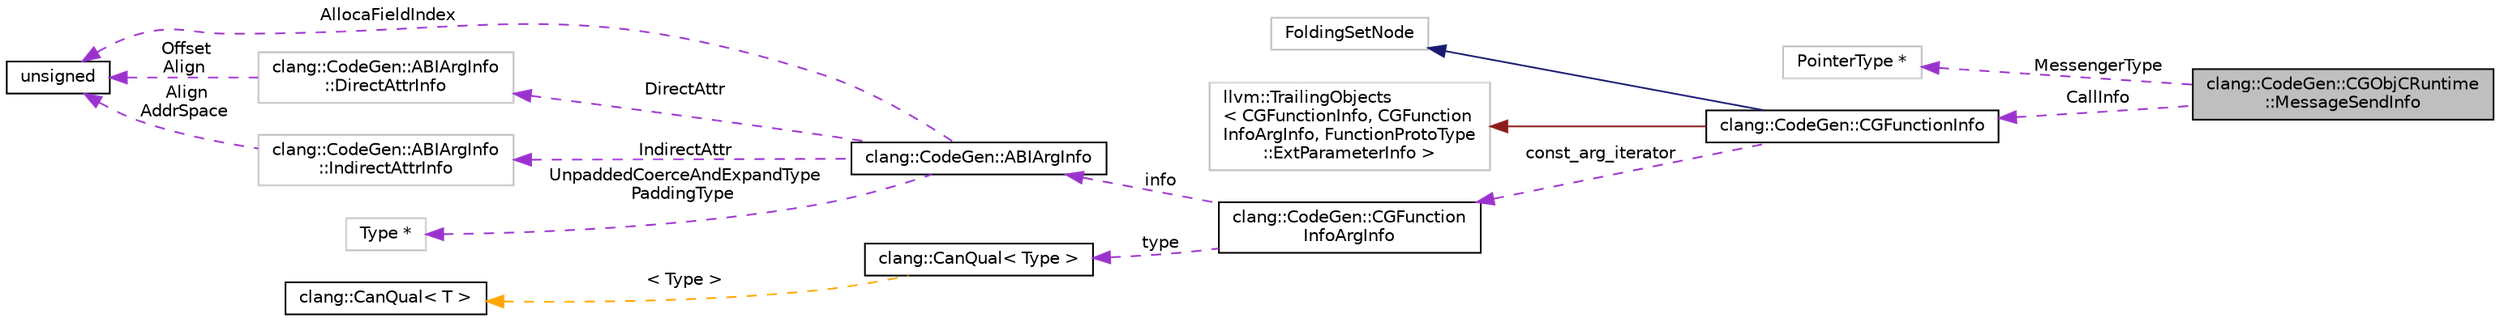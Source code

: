 digraph "clang::CodeGen::CGObjCRuntime::MessageSendInfo"
{
 // LATEX_PDF_SIZE
  bgcolor="transparent";
  edge [fontname="Helvetica",fontsize="10",labelfontname="Helvetica",labelfontsize="10"];
  node [fontname="Helvetica",fontsize="10",shape=record];
  rankdir="LR";
  Node1 [label="clang::CodeGen::CGObjCRuntime\l::MessageSendInfo",height=0.2,width=0.4,color="black", fillcolor="grey75", style="filled", fontcolor="black",tooltip=" "];
  Node2 -> Node1 [dir="back",color="darkorchid3",fontsize="10",style="dashed",label=" MessengerType" ,fontname="Helvetica"];
  Node2 [label="PointerType *",height=0.2,width=0.4,color="grey75",tooltip=" "];
  Node3 -> Node1 [dir="back",color="darkorchid3",fontsize="10",style="dashed",label=" CallInfo" ,fontname="Helvetica"];
  Node3 [label="clang::CodeGen::CGFunctionInfo",height=0.2,width=0.4,color="black",URL="$classclang_1_1CodeGen_1_1CGFunctionInfo.html",tooltip="CGFunctionInfo - Class to encapsulate the information about a function definition."];
  Node4 -> Node3 [dir="back",color="midnightblue",fontsize="10",style="solid",fontname="Helvetica"];
  Node4 [label="FoldingSetNode",height=0.2,width=0.4,color="grey75",tooltip=" "];
  Node5 -> Node3 [dir="back",color="firebrick4",fontsize="10",style="solid",fontname="Helvetica"];
  Node5 [label="llvm::TrailingObjects\l\< CGFunctionInfo, CGFunction\lInfoArgInfo, FunctionProtoType\l::ExtParameterInfo \>",height=0.2,width=0.4,color="grey75",tooltip=" "];
  Node6 -> Node3 [dir="back",color="darkorchid3",fontsize="10",style="dashed",label=" const_arg_iterator" ,fontname="Helvetica"];
  Node6 [label="clang::CodeGen::CGFunction\lInfoArgInfo",height=0.2,width=0.4,color="black",URL="$structclang_1_1CodeGen_1_1CGFunctionInfoArgInfo.html",tooltip=" "];
  Node7 -> Node6 [dir="back",color="darkorchid3",fontsize="10",style="dashed",label=" info" ,fontname="Helvetica"];
  Node7 [label="clang::CodeGen::ABIArgInfo",height=0.2,width=0.4,color="black",URL="$classclang_1_1CodeGen_1_1ABIArgInfo.html",tooltip="ABIArgInfo - Helper class to encapsulate information about how a specific C type should be passed to ..."];
  Node8 -> Node7 [dir="back",color="darkorchid3",fontsize="10",style="dashed",label=" DirectAttr" ,fontname="Helvetica"];
  Node8 [label="clang::CodeGen::ABIArgInfo\l::DirectAttrInfo",height=0.2,width=0.4,color="grey75",tooltip=" "];
  Node9 -> Node8 [dir="back",color="darkorchid3",fontsize="10",style="dashed",label=" Offset\nAlign" ,fontname="Helvetica"];
  Node9 [label="unsigned",height=0.2,width=0.4,color="black",URL="$classunsigned.html",tooltip=" "];
  Node10 -> Node7 [dir="back",color="darkorchid3",fontsize="10",style="dashed",label=" IndirectAttr" ,fontname="Helvetica"];
  Node10 [label="clang::CodeGen::ABIArgInfo\l::IndirectAttrInfo",height=0.2,width=0.4,color="grey75",tooltip=" "];
  Node9 -> Node10 [dir="back",color="darkorchid3",fontsize="10",style="dashed",label=" Align\nAddrSpace" ,fontname="Helvetica"];
  Node11 -> Node7 [dir="back",color="darkorchid3",fontsize="10",style="dashed",label=" UnpaddedCoerceAndExpandType\nPaddingType" ,fontname="Helvetica"];
  Node11 [label="Type *",height=0.2,width=0.4,color="grey75",tooltip=" "];
  Node9 -> Node7 [dir="back",color="darkorchid3",fontsize="10",style="dashed",label=" AllocaFieldIndex" ,fontname="Helvetica"];
  Node12 -> Node6 [dir="back",color="darkorchid3",fontsize="10",style="dashed",label=" type" ,fontname="Helvetica"];
  Node12 [label="clang::CanQual\< Type \>",height=0.2,width=0.4,color="black",URL="$classclang_1_1CanQual.html",tooltip=" "];
  Node13 -> Node12 [dir="back",color="orange",fontsize="10",style="dashed",label=" \< Type \>" ,fontname="Helvetica"];
  Node13 [label="clang::CanQual\< T \>",height=0.2,width=0.4,color="black",URL="$classclang_1_1CanQual.html",tooltip="Represents a canonical, potentially-qualified type."];
}
